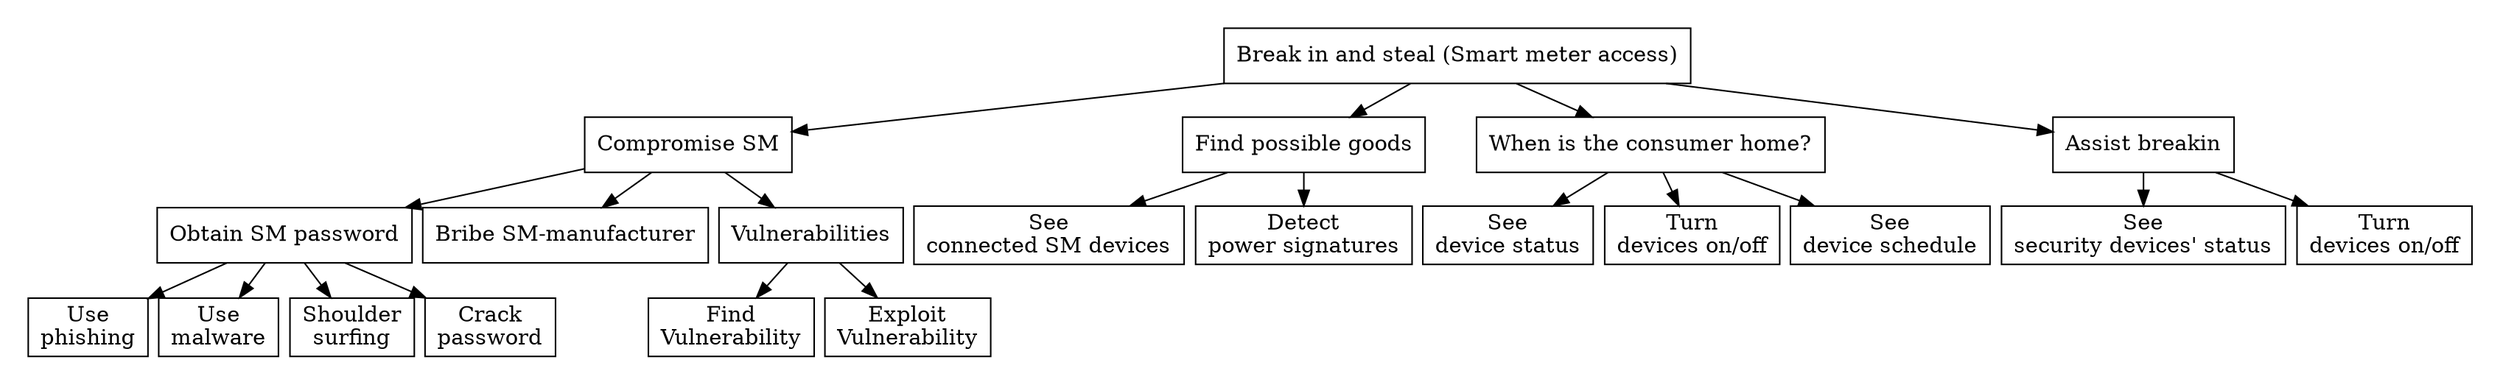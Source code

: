 digraph G {

 graph[ center=true, margin=0.2, nodesep=0.1, ranksep=0.3]
 node[ shape=rectangle]

root [label="Break in and steal (Smart meter access)", shape=AND];
compromiseSM[label="Compromise SM"];
goodstuff [label="Find possible goods", shape=OR];
atHome [label="When is the consumer home?", shape=OR];
breakIn [label="Break in"];

root -> compromiseSM;

obtainPassword[label="Obtain SM password", shape=OR];
compromiseSM[shape=OR];
bribe[label="Bribe SM-manufacturer"];
compromiseSM ->bribe;
compromiseSM -> obtainPassword;
phishing[label="Use\nphishing"];
malware[label="Use\nmalware"];
obtainPassword -> phishing;
obtainPassword -> malware;
shoulderSurfing[label="Shoulder\nsurfing"];
obtainPassword -> shoulderSurfing;
crackPassword[label="Crack\npassword"];
obtainPassword -> crackPassword;

exploitVulnerability[shape=AND];
exploitVulnerability[label="Vulnerabilities"];
compromiseSM -> exploitVulnerability;
findVuln[label="Find\nVulnerability"];
exploitVuln[label="Exploit\nVulnerability"];
exploitVulnerability -> findVuln;
exploitVulnerability -> exploitVuln;


root -> goodstuff;
connectedDevices[label="See\nconnected SM devices"];
detectSignature[label="Detect\npower signatures"];
goodstuff->connectedDevices;
goodstuff->detectSignature;

root -> atHome;
deviceStatus[label="See\ndevice status"];
turnOnOffDevices[label="Turn\ndevices on/off"];
deviceSchedule[label="See\ndevice schedule"];
atHome -> deviceStatus;
atHome -> turnOnOffDevices;
atHome -> deviceSchedule;

breakIn[shape=OR, label="Assist breakin"]
root ->	breakIn;
securityDeviceStatus[label="See\nsecurity devices' status"];
breakIn -> securityDeviceStatus;
turnOnOffDevices2[label="Turn\ndevices on/off"];
breakIn -> turnOnOffDevices2;
}